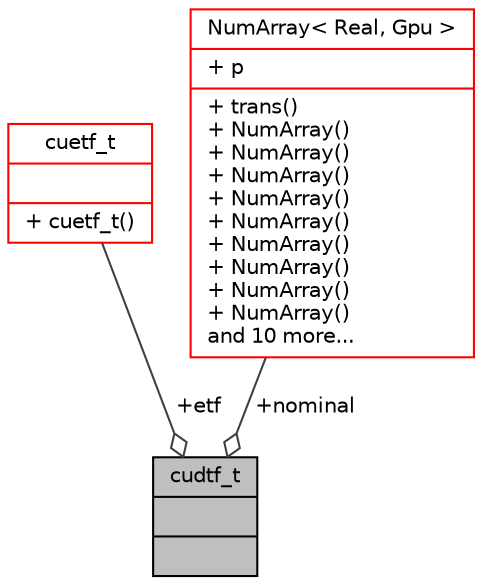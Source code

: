 digraph "cudtf_t"
{
 // INTERACTIVE_SVG=YES
  bgcolor="transparent";
  edge [fontname="Helvetica",fontsize="10",labelfontname="Helvetica",labelfontsize="10"];
  node [fontname="Helvetica",fontsize="10",shape=record];
  Node1 [label="{cudtf_t\n||}",height=0.2,width=0.4,color="black", fillcolor="grey75", style="filled", fontcolor="black"];
  Node2 -> Node1 [color="grey25",fontsize="10",style="solid",label=" +etf" ,arrowhead="odiamond",fontname="Helvetica"];
  Node2 [label="{cuetf_t\n||+ cuetf_t()\l}",height=0.2,width=0.4,color="red",URL="$structcuetf__t.html"];
  Node15 -> Node1 [color="grey25",fontsize="10",style="solid",label=" +nominal" ,arrowhead="odiamond",fontname="Helvetica"];
  Node15 [label="{NumArray\< Real, Gpu \>\n|+ p\l|+ trans()\l+ NumArray()\l+ NumArray()\l+ NumArray()\l+ NumArray()\l+ NumArray()\l+ NumArray()\l+ NumArray()\l+ NumArray()\l+ NumArray()\land 10 more...\l}",height=0.2,width=0.4,color="red",URL="$class_num_array.html"];
}

